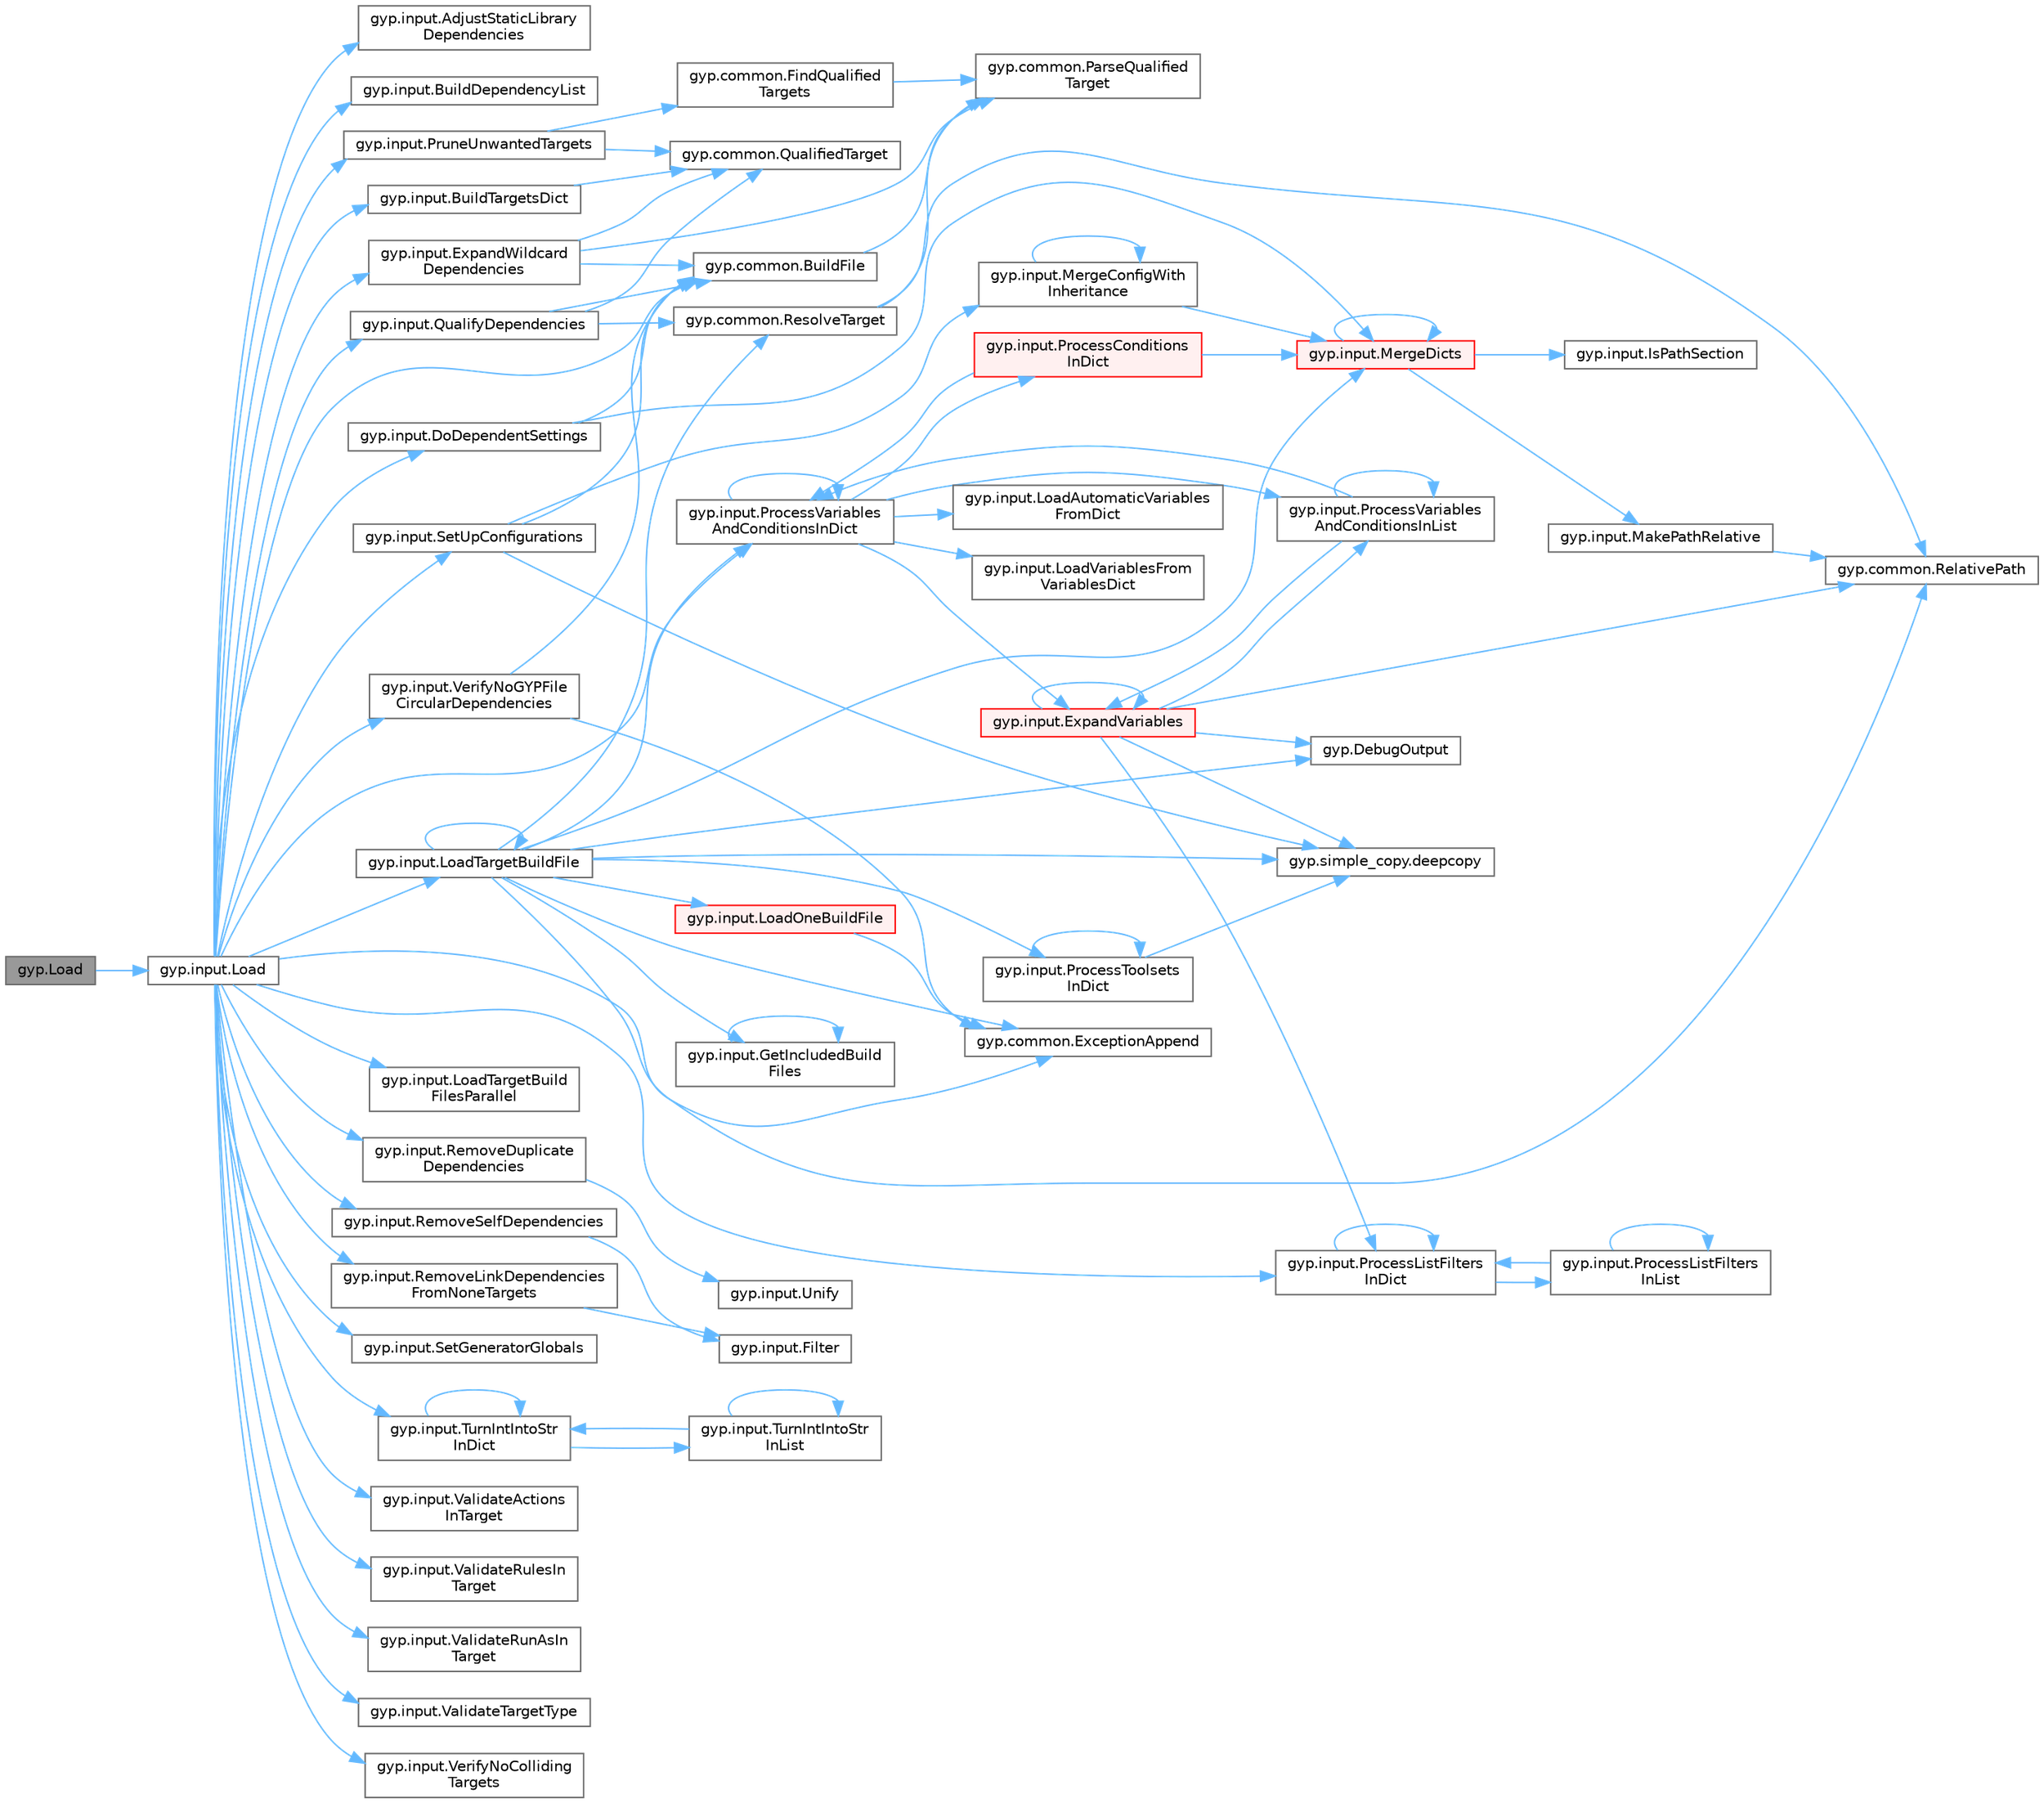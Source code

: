 digraph "gyp.Load"
{
 // LATEX_PDF_SIZE
  bgcolor="transparent";
  edge [fontname=Helvetica,fontsize=10,labelfontname=Helvetica,labelfontsize=10];
  node [fontname=Helvetica,fontsize=10,shape=box,height=0.2,width=0.4];
  rankdir="LR";
  Node1 [id="Node000001",label="gyp.Load",height=0.2,width=0.4,color="gray40", fillcolor="grey60", style="filled", fontcolor="black",tooltip=" "];
  Node1 -> Node2 [id="edge1_Node000001_Node000002",color="steelblue1",style="solid",tooltip=" "];
  Node2 [id="Node000002",label="gyp.input.Load",height=0.2,width=0.4,color="grey40", fillcolor="white", style="filled",URL="$namespacegyp_1_1input.html#ad90e79d4281c183f60968ae564a1a8b7",tooltip=" "];
  Node2 -> Node3 [id="edge2_Node000002_Node000003",color="steelblue1",style="solid",tooltip=" "];
  Node3 [id="Node000003",label="gyp.input.AdjustStaticLibrary\lDependencies",height=0.2,width=0.4,color="grey40", fillcolor="white", style="filled",URL="$namespacegyp_1_1input.html#a19d59d93bc564e31e37202c05c83cdd9",tooltip=" "];
  Node2 -> Node4 [id="edge3_Node000002_Node000004",color="steelblue1",style="solid",tooltip=" "];
  Node4 [id="Node000004",label="gyp.input.BuildDependencyList",height=0.2,width=0.4,color="grey40", fillcolor="white", style="filled",URL="$namespacegyp_1_1input.html#ad83fb845f35095b4963a23fc4fd68d70",tooltip=" "];
  Node2 -> Node5 [id="edge4_Node000002_Node000005",color="steelblue1",style="solid",tooltip=" "];
  Node5 [id="Node000005",label="gyp.common.BuildFile",height=0.2,width=0.4,color="grey40", fillcolor="white", style="filled",URL="$namespacegyp_1_1common.html#a07c15710a1e349c4f75efb69406be2f1",tooltip=" "];
  Node5 -> Node6 [id="edge5_Node000005_Node000006",color="steelblue1",style="solid",tooltip=" "];
  Node6 [id="Node000006",label="gyp.common.ParseQualified\lTarget",height=0.2,width=0.4,color="grey40", fillcolor="white", style="filled",URL="$namespacegyp_1_1common.html#a51180f038e57ff79c30f6231d1d7958f",tooltip=" "];
  Node2 -> Node7 [id="edge6_Node000002_Node000007",color="steelblue1",style="solid",tooltip=" "];
  Node7 [id="Node000007",label="gyp.input.BuildTargetsDict",height=0.2,width=0.4,color="grey40", fillcolor="white", style="filled",URL="$namespacegyp_1_1input.html#a5a89f6bc512f82d407517a408110d138",tooltip=" "];
  Node7 -> Node8 [id="edge7_Node000007_Node000008",color="steelblue1",style="solid",tooltip=" "];
  Node8 [id="Node000008",label="gyp.common.QualifiedTarget",height=0.2,width=0.4,color="grey40", fillcolor="white", style="filled",URL="$namespacegyp_1_1common.html#a24688c0cf90537af3efa42115befe64b",tooltip=" "];
  Node2 -> Node9 [id="edge8_Node000002_Node000009",color="steelblue1",style="solid",tooltip=" "];
  Node9 [id="Node000009",label="gyp.input.DoDependentSettings",height=0.2,width=0.4,color="grey40", fillcolor="white", style="filled",URL="$namespacegyp_1_1input.html#a531a70d9af9b58523bd2c9c5597689ed",tooltip=" "];
  Node9 -> Node5 [id="edge9_Node000009_Node000005",color="steelblue1",style="solid",tooltip=" "];
  Node9 -> Node10 [id="edge10_Node000009_Node000010",color="steelblue1",style="solid",tooltip=" "];
  Node10 [id="Node000010",label="gyp.input.MergeDicts",height=0.2,width=0.4,color="red", fillcolor="#FFF0F0", style="filled",URL="$namespacegyp_1_1input.html#a6bfd0551004401096665308f59ddf5b8",tooltip=" "];
  Node10 -> Node11 [id="edge11_Node000010_Node000011",color="steelblue1",style="solid",tooltip=" "];
  Node11 [id="Node000011",label="gyp.input.IsPathSection",height=0.2,width=0.4,color="grey40", fillcolor="white", style="filled",URL="$namespacegyp_1_1input.html#a3067e714f14f81789320fcc2d2b7d5a2",tooltip=" "];
  Node10 -> Node12 [id="edge12_Node000010_Node000012",color="steelblue1",style="solid",tooltip=" "];
  Node12 [id="Node000012",label="gyp.input.MakePathRelative",height=0.2,width=0.4,color="grey40", fillcolor="white", style="filled",URL="$namespacegyp_1_1input.html#a782fd953d4fb1937662232b5acbe613a",tooltip=" "];
  Node12 -> Node13 [id="edge13_Node000012_Node000013",color="steelblue1",style="solid",tooltip=" "];
  Node13 [id="Node000013",label="gyp.common.RelativePath",height=0.2,width=0.4,color="grey40", fillcolor="white", style="filled",URL="$namespacegyp_1_1common.html#a8533ebdd9774c22ee7f7450c54239796",tooltip=" "];
  Node10 -> Node10 [id="edge14_Node000010_Node000010",color="steelblue1",style="solid",tooltip=" "];
  Node2 -> Node15 [id="edge15_Node000002_Node000015",color="steelblue1",style="solid",tooltip=" "];
  Node15 [id="Node000015",label="gyp.common.ExceptionAppend",height=0.2,width=0.4,color="grey40", fillcolor="white", style="filled",URL="$namespacegyp_1_1common.html#ae6fb1d829b57935daeda1b046ca11ccc",tooltip=" "];
  Node2 -> Node16 [id="edge16_Node000002_Node000016",color="steelblue1",style="solid",tooltip=" "];
  Node16 [id="Node000016",label="gyp.input.ExpandWildcard\lDependencies",height=0.2,width=0.4,color="grey40", fillcolor="white", style="filled",URL="$namespacegyp_1_1input.html#a3f362ea0d06ec67664512379bd83080f",tooltip=" "];
  Node16 -> Node5 [id="edge17_Node000016_Node000005",color="steelblue1",style="solid",tooltip=" "];
  Node16 -> Node6 [id="edge18_Node000016_Node000006",color="steelblue1",style="solid",tooltip=" "];
  Node16 -> Node8 [id="edge19_Node000016_Node000008",color="steelblue1",style="solid",tooltip=" "];
  Node2 -> Node17 [id="edge20_Node000002_Node000017",color="steelblue1",style="solid",tooltip=" "];
  Node17 [id="Node000017",label="gyp.input.LoadTargetBuildFile",height=0.2,width=0.4,color="grey40", fillcolor="white", style="filled",URL="$namespacegyp_1_1input.html#a38b92f970d0c3fd3dc46270551165908",tooltip=" "];
  Node17 -> Node18 [id="edge21_Node000017_Node000018",color="steelblue1",style="solid",tooltip=" "];
  Node18 [id="Node000018",label="gyp.DebugOutput",height=0.2,width=0.4,color="grey40", fillcolor="white", style="filled",URL="$namespacegyp.html#a92df811c956a9b18a53c898b5081f1ed",tooltip=" "];
  Node17 -> Node19 [id="edge22_Node000017_Node000019",color="steelblue1",style="solid",tooltip=" "];
  Node19 [id="Node000019",label="gyp.simple_copy.deepcopy",height=0.2,width=0.4,color="grey40", fillcolor="white", style="filled",URL="$namespacegyp_1_1simple__copy.html#a3a653abcf47a8146bca8e79c1e024ac8",tooltip=" "];
  Node17 -> Node15 [id="edge23_Node000017_Node000015",color="steelblue1",style="solid",tooltip=" "];
  Node17 -> Node20 [id="edge24_Node000017_Node000020",color="steelblue1",style="solid",tooltip=" "];
  Node20 [id="Node000020",label="gyp.input.GetIncludedBuild\lFiles",height=0.2,width=0.4,color="grey40", fillcolor="white", style="filled",URL="$namespacegyp_1_1input.html#a1353995acda55a608fe4e8b95c2ff2b5",tooltip=" "];
  Node20 -> Node20 [id="edge25_Node000020_Node000020",color="steelblue1",style="solid",tooltip=" "];
  Node17 -> Node21 [id="edge26_Node000017_Node000021",color="steelblue1",style="solid",tooltip=" "];
  Node21 [id="Node000021",label="gyp.input.LoadOneBuildFile",height=0.2,width=0.4,color="red", fillcolor="#FFF0F0", style="filled",URL="$namespacegyp_1_1input.html#ab16a9d5aeacfaccf537a0080d9979049",tooltip=" "];
  Node21 -> Node15 [id="edge27_Node000021_Node000015",color="steelblue1",style="solid",tooltip=" "];
  Node17 -> Node17 [id="edge28_Node000017_Node000017",color="steelblue1",style="solid",tooltip=" "];
  Node17 -> Node10 [id="edge29_Node000017_Node000010",color="steelblue1",style="solid",tooltip=" "];
  Node17 -> Node26 [id="edge30_Node000017_Node000026",color="steelblue1",style="solid",tooltip=" "];
  Node26 [id="Node000026",label="gyp.input.ProcessToolsets\lInDict",height=0.2,width=0.4,color="grey40", fillcolor="white", style="filled",URL="$namespacegyp_1_1input.html#a3b2e5b4ccc3bd60e17f8e4a6168f1abd",tooltip=" "];
  Node26 -> Node19 [id="edge31_Node000026_Node000019",color="steelblue1",style="solid",tooltip=" "];
  Node26 -> Node26 [id="edge32_Node000026_Node000026",color="steelblue1",style="solid",tooltip=" "];
  Node17 -> Node27 [id="edge33_Node000017_Node000027",color="steelblue1",style="solid",tooltip=" "];
  Node27 [id="Node000027",label="gyp.input.ProcessVariables\lAndConditionsInDict",height=0.2,width=0.4,color="grey40", fillcolor="white", style="filled",URL="$namespacegyp_1_1input.html#a320a7bb6191244f384cafe414b535bce",tooltip=" "];
  Node27 -> Node28 [id="edge34_Node000027_Node000028",color="steelblue1",style="solid",tooltip=" "];
  Node28 [id="Node000028",label="gyp.input.ExpandVariables",height=0.2,width=0.4,color="red", fillcolor="#FFF0F0", style="filled",URL="$namespacegyp_1_1input.html#a5a76133b36dc35144a6a0aa73c3eb6b1",tooltip=" "];
  Node28 -> Node18 [id="edge35_Node000028_Node000018",color="steelblue1",style="solid",tooltip=" "];
  Node28 -> Node19 [id="edge36_Node000028_Node000019",color="steelblue1",style="solid",tooltip=" "];
  Node28 -> Node28 [id="edge37_Node000028_Node000028",color="steelblue1",style="solid",tooltip=" "];
  Node28 -> Node35 [id="edge38_Node000028_Node000035",color="steelblue1",style="solid",tooltip=" "];
  Node35 [id="Node000035",label="gyp.input.ProcessListFilters\lInDict",height=0.2,width=0.4,color="grey40", fillcolor="white", style="filled",URL="$namespacegyp_1_1input.html#a469834203ff85e9aef0918638ee2ce13",tooltip=" "];
  Node35 -> Node35 [id="edge39_Node000035_Node000035",color="steelblue1",style="solid",tooltip=" "];
  Node35 -> Node36 [id="edge40_Node000035_Node000036",color="steelblue1",style="solid",tooltip=" "];
  Node36 [id="Node000036",label="gyp.input.ProcessListFilters\lInList",height=0.2,width=0.4,color="grey40", fillcolor="white", style="filled",URL="$namespacegyp_1_1input.html#a27111db2b2c973fc20b99e5df05f790c",tooltip=" "];
  Node36 -> Node35 [id="edge41_Node000036_Node000035",color="steelblue1",style="solid",tooltip=" "];
  Node36 -> Node36 [id="edge42_Node000036_Node000036",color="steelblue1",style="solid",tooltip=" "];
  Node28 -> Node37 [id="edge43_Node000028_Node000037",color="steelblue1",style="solid",tooltip=" "];
  Node37 [id="Node000037",label="gyp.input.ProcessVariables\lAndConditionsInList",height=0.2,width=0.4,color="grey40", fillcolor="white", style="filled",URL="$namespacegyp_1_1input.html#a87eefb82a85e2ad2143a865f42458f50",tooltip=" "];
  Node37 -> Node28 [id="edge44_Node000037_Node000028",color="steelblue1",style="solid",tooltip=" "];
  Node37 -> Node27 [id="edge45_Node000037_Node000027",color="steelblue1",style="solid",tooltip=" "];
  Node37 -> Node37 [id="edge46_Node000037_Node000037",color="steelblue1",style="solid",tooltip=" "];
  Node28 -> Node13 [id="edge47_Node000028_Node000013",color="steelblue1",style="solid",tooltip=" "];
  Node27 -> Node40 [id="edge48_Node000027_Node000040",color="steelblue1",style="solid",tooltip=" "];
  Node40 [id="Node000040",label="gyp.input.LoadAutomaticVariables\lFromDict",height=0.2,width=0.4,color="grey40", fillcolor="white", style="filled",URL="$namespacegyp_1_1input.html#aa405b0fde1edea8931dbe53d6c57fd8b",tooltip=" "];
  Node27 -> Node41 [id="edge49_Node000027_Node000041",color="steelblue1",style="solid",tooltip=" "];
  Node41 [id="Node000041",label="gyp.input.LoadVariablesFrom\lVariablesDict",height=0.2,width=0.4,color="grey40", fillcolor="white", style="filled",URL="$namespacegyp_1_1input.html#a4a5a6d38ec3d3a1fde50604e53eed850",tooltip=" "];
  Node27 -> Node42 [id="edge50_Node000027_Node000042",color="steelblue1",style="solid",tooltip=" "];
  Node42 [id="Node000042",label="gyp.input.ProcessConditions\lInDict",height=0.2,width=0.4,color="red", fillcolor="#FFF0F0", style="filled",URL="$namespacegyp_1_1input.html#ae8e415a4784b37bae55b0d6660d956ee",tooltip=" "];
  Node42 -> Node10 [id="edge51_Node000042_Node000010",color="steelblue1",style="solid",tooltip=" "];
  Node42 -> Node27 [id="edge52_Node000042_Node000027",color="steelblue1",style="solid",tooltip=" "];
  Node27 -> Node27 [id="edge53_Node000027_Node000027",color="steelblue1",style="solid",tooltip=" "];
  Node27 -> Node37 [id="edge54_Node000027_Node000037",color="steelblue1",style="solid",tooltip=" "];
  Node17 -> Node13 [id="edge55_Node000017_Node000013",color="steelblue1",style="solid",tooltip=" "];
  Node17 -> Node45 [id="edge56_Node000017_Node000045",color="steelblue1",style="solid",tooltip=" "];
  Node45 [id="Node000045",label="gyp.common.ResolveTarget",height=0.2,width=0.4,color="grey40", fillcolor="white", style="filled",URL="$namespacegyp_1_1common.html#ad4fc9c35869c8abe1a3a0dc5e42c5263",tooltip=" "];
  Node45 -> Node6 [id="edge57_Node000045_Node000006",color="steelblue1",style="solid",tooltip=" "];
  Node45 -> Node13 [id="edge58_Node000045_Node000013",color="steelblue1",style="solid",tooltip=" "];
  Node2 -> Node46 [id="edge59_Node000002_Node000046",color="steelblue1",style="solid",tooltip=" "];
  Node46 [id="Node000046",label="gyp.input.LoadTargetBuild\lFilesParallel",height=0.2,width=0.4,color="grey40", fillcolor="white", style="filled",URL="$namespacegyp_1_1input.html#aba8295450e4ec4ea87286ad1d9df2505",tooltip=" "];
  Node2 -> Node35 [id="edge60_Node000002_Node000035",color="steelblue1",style="solid",tooltip=" "];
  Node2 -> Node27 [id="edge61_Node000002_Node000027",color="steelblue1",style="solid",tooltip=" "];
  Node2 -> Node47 [id="edge62_Node000002_Node000047",color="steelblue1",style="solid",tooltip=" "];
  Node47 [id="Node000047",label="gyp.input.PruneUnwantedTargets",height=0.2,width=0.4,color="grey40", fillcolor="white", style="filled",URL="$namespacegyp_1_1input.html#a7c021a003a29eeecfa1eede51ab5424f",tooltip=" "];
  Node47 -> Node48 [id="edge63_Node000047_Node000048",color="steelblue1",style="solid",tooltip=" "];
  Node48 [id="Node000048",label="gyp.common.FindQualified\lTargets",height=0.2,width=0.4,color="grey40", fillcolor="white", style="filled",URL="$namespacegyp_1_1common.html#a6cf89010e0d5468d04c1f7f7fb42ead4",tooltip=" "];
  Node48 -> Node6 [id="edge64_Node000048_Node000006",color="steelblue1",style="solid",tooltip=" "];
  Node47 -> Node8 [id="edge65_Node000047_Node000008",color="steelblue1",style="solid",tooltip=" "];
  Node2 -> Node49 [id="edge66_Node000002_Node000049",color="steelblue1",style="solid",tooltip=" "];
  Node49 [id="Node000049",label="gyp.input.QualifyDependencies",height=0.2,width=0.4,color="grey40", fillcolor="white", style="filled",URL="$namespacegyp_1_1input.html#acfaca16c813b04b527cda45e51f15b36",tooltip=" "];
  Node49 -> Node5 [id="edge67_Node000049_Node000005",color="steelblue1",style="solid",tooltip=" "];
  Node49 -> Node8 [id="edge68_Node000049_Node000008",color="steelblue1",style="solid",tooltip=" "];
  Node49 -> Node45 [id="edge69_Node000049_Node000045",color="steelblue1",style="solid",tooltip=" "];
  Node2 -> Node50 [id="edge70_Node000002_Node000050",color="steelblue1",style="solid",tooltip=" "];
  Node50 [id="Node000050",label="gyp.input.RemoveDuplicate\lDependencies",height=0.2,width=0.4,color="grey40", fillcolor="white", style="filled",URL="$namespacegyp_1_1input.html#a9fe2eafbf4dcef92a9c5eb19377c3e41",tooltip=" "];
  Node50 -> Node51 [id="edge71_Node000050_Node000051",color="steelblue1",style="solid",tooltip=" "];
  Node51 [id="Node000051",label="gyp.input.Unify",height=0.2,width=0.4,color="grey40", fillcolor="white", style="filled",URL="$namespacegyp_1_1input.html#a77bf65439462ba460c1b50a61fc43f90",tooltip=" "];
  Node2 -> Node52 [id="edge72_Node000002_Node000052",color="steelblue1",style="solid",tooltip=" "];
  Node52 [id="Node000052",label="gyp.input.RemoveLinkDependencies\lFromNoneTargets",height=0.2,width=0.4,color="grey40", fillcolor="white", style="filled",URL="$namespacegyp_1_1input.html#aff226b53ee11cd99e5d2cc6e472a85d8",tooltip=" "];
  Node52 -> Node53 [id="edge73_Node000052_Node000053",color="steelblue1",style="solid",tooltip=" "];
  Node53 [id="Node000053",label="gyp.input.Filter",height=0.2,width=0.4,color="grey40", fillcolor="white", style="filled",URL="$namespacegyp_1_1input.html#a86a030899a0975ec706aa2f462327a81",tooltip=" "];
  Node2 -> Node54 [id="edge74_Node000002_Node000054",color="steelblue1",style="solid",tooltip=" "];
  Node54 [id="Node000054",label="gyp.input.RemoveSelfDependencies",height=0.2,width=0.4,color="grey40", fillcolor="white", style="filled",URL="$namespacegyp_1_1input.html#a36442c00e5d3c217f015dc7caa823c3f",tooltip=" "];
  Node54 -> Node53 [id="edge75_Node000054_Node000053",color="steelblue1",style="solid",tooltip=" "];
  Node2 -> Node55 [id="edge76_Node000002_Node000055",color="steelblue1",style="solid",tooltip=" "];
  Node55 [id="Node000055",label="gyp.input.SetGeneratorGlobals",height=0.2,width=0.4,color="grey40", fillcolor="white", style="filled",URL="$namespacegyp_1_1input.html#a3a03570eaa3bcbd084e1cc28a2abc607",tooltip=" "];
  Node2 -> Node56 [id="edge77_Node000002_Node000056",color="steelblue1",style="solid",tooltip=" "];
  Node56 [id="Node000056",label="gyp.input.SetUpConfigurations",height=0.2,width=0.4,color="grey40", fillcolor="white", style="filled",URL="$namespacegyp_1_1input.html#ac56bb339d015a805746fc4d54d0444a8",tooltip=" "];
  Node56 -> Node5 [id="edge78_Node000056_Node000005",color="steelblue1",style="solid",tooltip=" "];
  Node56 -> Node19 [id="edge79_Node000056_Node000019",color="steelblue1",style="solid",tooltip=" "];
  Node56 -> Node57 [id="edge80_Node000056_Node000057",color="steelblue1",style="solid",tooltip=" "];
  Node57 [id="Node000057",label="gyp.input.MergeConfigWith\lInheritance",height=0.2,width=0.4,color="grey40", fillcolor="white", style="filled",URL="$namespacegyp_1_1input.html#ac8215e2f446e0a5fa1604f42da5e2e58",tooltip=" "];
  Node57 -> Node57 [id="edge81_Node000057_Node000057",color="steelblue1",style="solid",tooltip=" "];
  Node57 -> Node10 [id="edge82_Node000057_Node000010",color="steelblue1",style="solid",tooltip=" "];
  Node2 -> Node58 [id="edge83_Node000002_Node000058",color="steelblue1",style="solid",tooltip=" "];
  Node58 [id="Node000058",label="gyp.input.TurnIntIntoStr\lInDict",height=0.2,width=0.4,color="grey40", fillcolor="white", style="filled",URL="$namespacegyp_1_1input.html#a83cd9e461887b0d77a850b944db2b303",tooltip=" "];
  Node58 -> Node58 [id="edge84_Node000058_Node000058",color="steelblue1",style="solid",tooltip=" "];
  Node58 -> Node59 [id="edge85_Node000058_Node000059",color="steelblue1",style="solid",tooltip=" "];
  Node59 [id="Node000059",label="gyp.input.TurnIntIntoStr\lInList",height=0.2,width=0.4,color="grey40", fillcolor="white", style="filled",URL="$namespacegyp_1_1input.html#ace5902cd9ab4426d14be25a215eb888a",tooltip=" "];
  Node59 -> Node58 [id="edge86_Node000059_Node000058",color="steelblue1",style="solid",tooltip=" "];
  Node59 -> Node59 [id="edge87_Node000059_Node000059",color="steelblue1",style="solid",tooltip=" "];
  Node2 -> Node60 [id="edge88_Node000002_Node000060",color="steelblue1",style="solid",tooltip=" "];
  Node60 [id="Node000060",label="gyp.input.ValidateActions\lInTarget",height=0.2,width=0.4,color="grey40", fillcolor="white", style="filled",URL="$namespacegyp_1_1input.html#a86727fc956cae394ede982ef711f182c",tooltip=" "];
  Node2 -> Node61 [id="edge89_Node000002_Node000061",color="steelblue1",style="solid",tooltip=" "];
  Node61 [id="Node000061",label="gyp.input.ValidateRulesIn\lTarget",height=0.2,width=0.4,color="grey40", fillcolor="white", style="filled",URL="$namespacegyp_1_1input.html#a4ee539341f04db4207efef4fdabd4fe7",tooltip=" "];
  Node2 -> Node62 [id="edge90_Node000002_Node000062",color="steelblue1",style="solid",tooltip=" "];
  Node62 [id="Node000062",label="gyp.input.ValidateRunAsIn\lTarget",height=0.2,width=0.4,color="grey40", fillcolor="white", style="filled",URL="$namespacegyp_1_1input.html#ac102f1134ae34a370bef963862131e9c",tooltip=" "];
  Node2 -> Node63 [id="edge91_Node000002_Node000063",color="steelblue1",style="solid",tooltip=" "];
  Node63 [id="Node000063",label="gyp.input.ValidateTargetType",height=0.2,width=0.4,color="grey40", fillcolor="white", style="filled",URL="$namespacegyp_1_1input.html#a257255ca0c3b2ddb9561372f4cb05af4",tooltip=" "];
  Node2 -> Node64 [id="edge92_Node000002_Node000064",color="steelblue1",style="solid",tooltip=" "];
  Node64 [id="Node000064",label="gyp.input.VerifyNoColliding\lTargets",height=0.2,width=0.4,color="grey40", fillcolor="white", style="filled",URL="$namespacegyp_1_1input.html#ad6f4e83d98041e66ce7cae126277c6e7",tooltip=" "];
  Node2 -> Node65 [id="edge93_Node000002_Node000065",color="steelblue1",style="solid",tooltip=" "];
  Node65 [id="Node000065",label="gyp.input.VerifyNoGYPFile\lCircularDependencies",height=0.2,width=0.4,color="grey40", fillcolor="white", style="filled",URL="$namespacegyp_1_1input.html#a235ca84070b9c13a9769d563e9a71e62",tooltip=" "];
  Node65 -> Node5 [id="edge94_Node000065_Node000005",color="steelblue1",style="solid",tooltip=" "];
  Node65 -> Node15 [id="edge95_Node000065_Node000015",color="steelblue1",style="solid",tooltip=" "];
}
